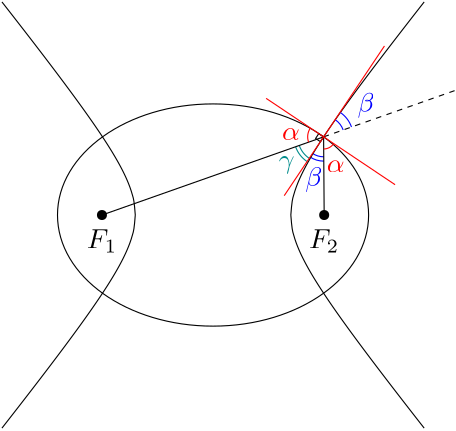 <?xml version="1.0"?>
<!DOCTYPE ipe SYSTEM "ipe.dtd">
<ipe version="70218" creator="Ipe 7.2.27">
<info created="D:20220814115213" modified="D:20230717015157"/>
<ipestyle name="basic">
<symbol name="arrow/arc(spx)">
<path stroke="sym-stroke" fill="sym-stroke" pen="sym-pen">
0 0 m
-1 0.333 l
-1 -0.333 l
h
</path>
</symbol>
<symbol name="arrow/farc(spx)">
<path stroke="sym-stroke" fill="white" pen="sym-pen">
0 0 m
-1 0.333 l
-1 -0.333 l
h
</path>
</symbol>
<symbol name="arrow/ptarc(spx)">
<path stroke="sym-stroke" fill="sym-stroke" pen="sym-pen">
0 0 m
-1 0.333 l
-0.8 0 l
-1 -0.333 l
h
</path>
</symbol>
<symbol name="arrow/fptarc(spx)">
<path stroke="sym-stroke" fill="white" pen="sym-pen">
0 0 m
-1 0.333 l
-0.8 0 l
-1 -0.333 l
h
</path>
</symbol>
<symbol name="mark/circle(sx)" transformations="translations">
<path fill="sym-stroke">
0.6 0 0 0.6 0 0 e
0.4 0 0 0.4 0 0 e
</path>
</symbol>
<symbol name="mark/disk(sx)" transformations="translations">
<path fill="sym-stroke">
0.6 0 0 0.6 0 0 e
</path>
</symbol>
<symbol name="mark/fdisk(sfx)" transformations="translations">
<group>
<path fill="sym-fill">
0.5 0 0 0.5 0 0 e
</path>
<path fill="sym-stroke" fillrule="eofill">
0.6 0 0 0.6 0 0 e
0.4 0 0 0.4 0 0 e
</path>
</group>
</symbol>
<symbol name="mark/box(sx)" transformations="translations">
<path fill="sym-stroke" fillrule="eofill">
-0.6 -0.6 m
0.6 -0.6 l
0.6 0.6 l
-0.6 0.6 l
h
-0.4 -0.4 m
0.4 -0.4 l
0.4 0.4 l
-0.4 0.4 l
h
</path>
</symbol>
<symbol name="mark/square(sx)" transformations="translations">
<path fill="sym-stroke">
-0.6 -0.6 m
0.6 -0.6 l
0.6 0.6 l
-0.6 0.6 l
h
</path>
</symbol>
<symbol name="mark/fsquare(sfx)" transformations="translations">
<group>
<path fill="sym-fill">
-0.5 -0.5 m
0.5 -0.5 l
0.5 0.5 l
-0.5 0.5 l
h
</path>
<path fill="sym-stroke" fillrule="eofill">
-0.6 -0.6 m
0.6 -0.6 l
0.6 0.6 l
-0.6 0.6 l
h
-0.4 -0.4 m
0.4 -0.4 l
0.4 0.4 l
-0.4 0.4 l
h
</path>
</group>
</symbol>
<symbol name="mark/cross(sx)" transformations="translations">
<group>
<path fill="sym-stroke">
-0.43 -0.57 m
0.57 0.43 l
0.43 0.57 l
-0.57 -0.43 l
h
</path>
<path fill="sym-stroke">
-0.43 0.57 m
0.57 -0.43 l
0.43 -0.57 l
-0.57 0.43 l
h
</path>
</group>
</symbol>
<symbol name="arrow/fnormal(spx)">
<path stroke="sym-stroke" fill="white" pen="sym-pen">
0 0 m
-1 0.333 l
-1 -0.333 l
h
</path>
</symbol>
<symbol name="arrow/pointed(spx)">
<path stroke="sym-stroke" fill="sym-stroke" pen="sym-pen">
0 0 m
-1 0.333 l
-0.8 0 l
-1 -0.333 l
h
</path>
</symbol>
<symbol name="arrow/fpointed(spx)">
<path stroke="sym-stroke" fill="white" pen="sym-pen">
0 0 m
-1 0.333 l
-0.8 0 l
-1 -0.333 l
h
</path>
</symbol>
<symbol name="arrow/linear(spx)">
<path stroke="sym-stroke" pen="sym-pen">
-1 0.333 m
0 0 l
-1 -0.333 l
</path>
</symbol>
<symbol name="arrow/fdouble(spx)">
<path stroke="sym-stroke" fill="white" pen="sym-pen">
0 0 m
-1 0.333 l
-1 -0.333 l
h
-1 0 m
-2 0.333 l
-2 -0.333 l
h
</path>
</symbol>
<symbol name="arrow/double(spx)">
<path stroke="sym-stroke" fill="sym-stroke" pen="sym-pen">
0 0 m
-1 0.333 l
-1 -0.333 l
h
-1 0 m
-2 0.333 l
-2 -0.333 l
h
</path>
</symbol>
<symbol name="arrow/mid-normal(spx)">
<path stroke="sym-stroke" fill="sym-stroke" pen="sym-pen">
0.5 0 m
-0.5 0.333 l
-0.5 -0.333 l
h
</path>
</symbol>
<symbol name="arrow/mid-fnormal(spx)">
<path stroke="sym-stroke" fill="white" pen="sym-pen">
0.5 0 m
-0.5 0.333 l
-0.5 -0.333 l
h
</path>
</symbol>
<symbol name="arrow/mid-pointed(spx)">
<path stroke="sym-stroke" fill="sym-stroke" pen="sym-pen">
0.5 0 m
-0.5 0.333 l
-0.3 0 l
-0.5 -0.333 l
h
</path>
</symbol>
<symbol name="arrow/mid-fpointed(spx)">
<path stroke="sym-stroke" fill="white" pen="sym-pen">
0.5 0 m
-0.5 0.333 l
-0.3 0 l
-0.5 -0.333 l
h
</path>
</symbol>
<symbol name="arrow/mid-double(spx)">
<path stroke="sym-stroke" fill="sym-stroke" pen="sym-pen">
1 0 m
0 0.333 l
0 -0.333 l
h
0 0 m
-1 0.333 l
-1 -0.333 l
h
</path>
</symbol>
<symbol name="arrow/mid-fdouble(spx)">
<path stroke="sym-stroke" fill="white" pen="sym-pen">
1 0 m
0 0.333 l
0 -0.333 l
h
0 0 m
-1 0.333 l
-1 -0.333 l
h
</path>
</symbol>
<anglesize name="22.5 deg" value="22.5"/>
<anglesize name="30 deg" value="30"/>
<anglesize name="45 deg" value="45"/>
<anglesize name="60 deg" value="60"/>
<anglesize name="90 deg" value="90"/>
<arrowsize name="large" value="10"/>
<arrowsize name="small" value="5"/>
<arrowsize name="tiny" value="3"/>
<color name="blue" value="0 0 1"/>
<color name="brown" value="0.647 0.165 0.165"/>
<color name="darkblue" value="0 0 0.545"/>
<color name="darkcyan" value="0 0.545 0.545"/>
<color name="darkgray" value="0.663"/>
<color name="darkgreen" value="0 0.392 0"/>
<color name="darkmagenta" value="0.545 0 0.545"/>
<color name="darkorange" value="1 0.549 0"/>
<color name="darkred" value="0.545 0 0"/>
<color name="gold" value="1 0.843 0"/>
<color name="gray" value="0.745"/>
<color name="green" value="0 1 0"/>
<color name="lightblue" value="0.678 0.847 0.902"/>
<color name="lightcyan" value="0.878 1 1"/>
<color name="lightgray" value="0.827"/>
<color name="lightgreen" value="0.565 0.933 0.565"/>
<color name="lightyellow" value="1 1 0.878"/>
<color name="navy" value="0 0 0.502"/>
<color name="orange" value="1 0.647 0"/>
<color name="pink" value="1 0.753 0.796"/>
<color name="purple" value="0.627 0.125 0.941"/>
<color name="red" value="1 0 0"/>
<color name="seagreen" value="0.18 0.545 0.341"/>
<color name="turquoise" value="0.251 0.878 0.816"/>
<color name="violet" value="0.933 0.51 0.933"/>
<color name="yellow" value="1 1 0"/>
<dashstyle name="dash dot dotted" value="[4 2 1 2 1 2] 0"/>
<dashstyle name="dash dotted" value="[4 2 1 2] 0"/>
<dashstyle name="dashed" value="[4] 0"/>
<dashstyle name="dotted" value="[1 3] 0"/>
<gridsize name="10 pts (~3.5 mm)" value="10"/>
<gridsize name="14 pts (~5 mm)" value="14"/>
<gridsize name="16 pts (~6 mm)" value="16"/>
<gridsize name="20 pts (~7 mm)" value="20"/>
<gridsize name="28 pts (~10 mm)" value="28"/>
<gridsize name="32 pts (~12 mm)" value="32"/>
<gridsize name="4 pts" value="4"/>
<gridsize name="56 pts (~20 mm)" value="56"/>
<gridsize name="8 pts (~3 mm)" value="8"/>
<opacity name="10%" value="0.1"/>
<opacity name="30%" value="0.3"/>
<opacity name="50%" value="0.5"/>
<opacity name="75%" value="0.75"/>
<pen name="fat" value="1.2"/>
<pen name="heavier" value="0.8"/>
<pen name="ultrafat" value="2"/>
<symbolsize name="large" value="5"/>
<symbolsize name="small" value="2"/>
<symbolsize name="tiny" value="1.1"/>
<textsize name="Huge" value="\Huge"/>
<textsize name="LARGE" value="\LARGE"/>
<textsize name="Large" value="\Large"/>
<textsize name="footnote" value="\footnotesize"/>
<textsize name="huge" value="\huge"/>
<textsize name="large" value="\large"/>
<textsize name="small" value="\small"/>
<textsize name="tiny" value="\tiny"/>
<textstyle name="center" begin="\begin{center}" end="\end{center}"/>
<textstyle name="item" begin="\begin{itemize}\item{}" end="\end{itemize}"/>
<textstyle name="itemize" begin="\begin{itemize}" end="\end{itemize}"/>
<tiling name="falling" angle="-60" step="4" width="1"/>
<tiling name="rising" angle="30" step="4" width="1"/>
</ipestyle>
<ipestyle name="specific">
<symbol name="arrow/arc(spx)">
<path stroke="sym-stroke" fill="sym-stroke" pen="sym-pen">
0 0 m
-1 0.333 l
-1 -0.333 l
h
</path>
</symbol>
<symbol name="arrow/farc(spx)">
<path stroke="sym-stroke" fill="white" pen="sym-pen">
0 0 m
-1 0.333 l
-1 -0.333 l
h
</path>
</symbol>
<symbol name="arrow/ptarc(spx)">
<path stroke="sym-stroke" fill="sym-stroke" pen="sym-pen">
0 0 m
-1 0.333 l
-0.8 0 l
-1 -0.333 l
h
</path>
</symbol>
<symbol name="arrow/fptarc(spx)">
<path stroke="sym-stroke" fill="white" pen="sym-pen">
0 0 m
-1 0.333 l
-0.8 0 l
-1 -0.333 l
h
</path>
</symbol>
<symbol name="mark/circle(sx)" transformations="translations">
<path fill="sym-stroke">
0.6 0 0 0.6 0 0 e
0.4 0 0 0.4 0 0 e
</path>
</symbol>
<symbol name="mark/disk(sx)" transformations="translations">
<path fill="sym-stroke">
0.6 0 0 0.6 0 0 e
</path>
</symbol>
<symbol name="mark/fdisk(sfx)" transformations="translations">
<group>
<path fill="sym-fill">
0.5 0 0 0.5 0 0 e
</path>
<path fill="sym-stroke" fillrule="eofill">
0.6 0 0 0.6 0 0 e
0.4 0 0 0.4 0 0 e
</path>
</group>
</symbol>
<symbol name="mark/box(sx)" transformations="translations">
<path fill="sym-stroke" fillrule="eofill">
-0.6 -0.6 m
0.6 -0.6 l
0.6 0.6 l
-0.6 0.6 l
h
-0.4 -0.4 m
0.4 -0.4 l
0.4 0.4 l
-0.4 0.4 l
h
</path>
</symbol>
<symbol name="mark/square(sx)" transformations="translations">
<path fill="sym-stroke">
-0.6 -0.6 m
0.6 -0.6 l
0.6 0.6 l
-0.6 0.6 l
h
</path>
</symbol>
<symbol name="mark/fsquare(sfx)" transformations="translations">
<group>
<path fill="sym-fill">
-0.5 -0.5 m
0.5 -0.5 l
0.5 0.5 l
-0.5 0.5 l
h
</path>
<path fill="sym-stroke" fillrule="eofill">
-0.6 -0.6 m
0.6 -0.6 l
0.6 0.6 l
-0.6 0.6 l
h
-0.4 -0.4 m
0.4 -0.4 l
0.4 0.4 l
-0.4 0.4 l
h
</path>
</group>
</symbol>
<symbol name="mark/cross(sx)" transformations="translations">
<group>
<path fill="sym-stroke">
-0.43 -0.57 m
0.57 0.43 l
0.43 0.57 l
-0.57 -0.43 l
h
</path>
<path fill="sym-stroke">
-0.43 0.57 m
0.57 -0.43 l
0.43 -0.57 l
-0.57 0.43 l
h
</path>
</group>
</symbol>
<symbol name="arrow/fnormal(spx)">
<path stroke="sym-stroke" fill="white" pen="sym-pen">
0 0 m
-1 0.333 l
-1 -0.333 l
h
</path>
</symbol>
<symbol name="arrow/pointed(spx)">
<path stroke="sym-stroke" fill="sym-stroke" pen="sym-pen">
0 0 m
-1 0.333 l
-0.8 0 l
-1 -0.333 l
h
</path>
</symbol>
<symbol name="arrow/fpointed(spx)">
<path stroke="sym-stroke" fill="white" pen="sym-pen">
0 0 m
-1 0.333 l
-0.8 0 l
-1 -0.333 l
h
</path>
</symbol>
<symbol name="arrow/linear(spx)">
<path stroke="sym-stroke" pen="sym-pen">
-1 0.333 m
0 0 l
-1 -0.333 l
</path>
</symbol>
<symbol name="arrow/fdouble(spx)">
<path stroke="sym-stroke" fill="white" pen="sym-pen">
0 0 m
-1 0.333 l
-1 -0.333 l
h
-1 0 m
-2 0.333 l
-2 -0.333 l
h
</path>
</symbol>
<symbol name="arrow/double(spx)">
<path stroke="sym-stroke" fill="sym-stroke" pen="sym-pen">
0 0 m
-1 0.333 l
-1 -0.333 l
h
-1 0 m
-2 0.333 l
-2 -0.333 l
h
</path>
</symbol>
<symbol name="arrow/mid-normal(spx)">
<path stroke="sym-stroke" fill="sym-stroke" pen="sym-pen">
0.5 0 m
-0.5 0.333 l
-0.5 -0.333 l
h
</path>
</symbol>
<symbol name="arrow/mid-fnormal(spx)">
<path stroke="sym-stroke" fill="white" pen="sym-pen">
0.5 0 m
-0.5 0.333 l
-0.5 -0.333 l
h
</path>
</symbol>
<symbol name="arrow/mid-pointed(spx)">
<path stroke="sym-stroke" fill="sym-stroke" pen="sym-pen">
0.5 0 m
-0.5 0.333 l
-0.3 0 l
-0.5 -0.333 l
h
</path>
</symbol>
<symbol name="arrow/mid-fpointed(spx)">
<path stroke="sym-stroke" fill="white" pen="sym-pen">
0.5 0 m
-0.5 0.333 l
-0.3 0 l
-0.5 -0.333 l
h
</path>
</symbol>
<symbol name="arrow/mid-double(spx)">
<path stroke="sym-stroke" fill="sym-stroke" pen="sym-pen">
1 0 m
0 0.333 l
0 -0.333 l
h
0 0 m
-1 0.333 l
-1 -0.333 l
h
</path>
</symbol>
<symbol name="arrow/mid-fdouble(spx)">
<path stroke="sym-stroke" fill="white" pen="sym-pen">
1 0 m
0 0.333 l
0 -0.333 l
h
0 0 m
-1 0.333 l
-1 -0.333 l
h
</path>
</symbol>
<anglesize name="22.5 deg" value="22.5"/>
<anglesize name="30 deg" value="30"/>
<anglesize name="45 deg" value="45"/>
<anglesize name="60 deg" value="60"/>
<anglesize name="90 deg" value="90"/>
<arrowsize name="large" value="10"/>
<arrowsize name="small" value="5"/>
<arrowsize name="tiny" value="3"/>
<color name="blue" value="0 0 1"/>
<color name="brown" value="0.647 0.165 0.165"/>
<color name="darkblue" value="0 0 0.545"/>
<color name="darkcyan" value="0 0.545 0.545"/>
<color name="darkgray" value="0.663"/>
<color name="darkgreen" value="0 0.392 0"/>
<color name="darkmagenta" value="0.545 0 0.545"/>
<color name="darkorange" value="1 0.549 0"/>
<color name="darkred" value="0.545 0 0"/>
<color name="gold" value="1 0.843 0"/>
<color name="gray" value="0.745"/>
<color name="green" value="0 1 0"/>
<color name="lightblue" value="0.678 0.847 0.902"/>
<color name="lightcyan" value="0.878 1 1"/>
<color name="lightgray" value="0.827"/>
<color name="lightgreen" value="0.565 0.933 0.565"/>
<color name="lightyellow" value="1 1 0.878"/>
<color name="navy" value="0 0 0.502"/>
<color name="orange" value="1 0.647 0"/>
<color name="pink" value="1 0.753 0.796"/>
<color name="purple" value="0.627 0.125 0.941"/>
<color name="red" value="1 0 0"/>
<color name="seagreen" value="0.18 0.545 0.341"/>
<color name="turquoise" value="0.251 0.878 0.816"/>
<color name="violet" value="0.933 0.51 0.933"/>
<color name="yellow" value="1 1 0"/>
<dashstyle name="dash dot dotted" value="[4 2 1 2 1 2] 0"/>
<dashstyle name="dash dotted" value="[4 2 1 2] 0"/>
<dashstyle name="dashed hfq" value="[2] 0"/>
<dashstyle name="dashed" value="[4] 0"/>
<dashstyle name="dotted" value="[1 3] 0"/>
<gridsize name="1 pts" value="1"/>
<gridsize name="10 pts (~3.5 mm)" value="10"/>
<gridsize name="14 pts (~5 mm)" value="14"/>
<gridsize name="16 pts (~6 mm)" value="16"/>
<gridsize name="2 pts" value="2"/>
<gridsize name="20 pts (~7 mm)" value="20"/>
<gridsize name="28 pts (~10 mm)" value="28"/>
<gridsize name="32 pts (~12 mm)" value="32"/>
<gridsize name="4 pts" value="4"/>
<gridsize name="56 pts (~20 mm)" value="56"/>
<gridsize name="8 pts (~3 mm)" value="8"/>
<opacity name="10%" value="0.1"/>
<opacity name="30%" value="0.3"/>
<opacity name="50%" value="0.5"/>
<opacity name="75%" value="0.75"/>
<pen name="fat" value="1.2"/>
<pen name="heavier" value="0.8"/>
<pen name="ultrafat" value="2"/>
<symbolsize name="large" value="5"/>
<symbolsize name="small" value="2"/>
<symbolsize name="tiny" value="1.1"/>
<textsize name="Huge" value="\Huge"/>
<textsize name="LARGE" value="\LARGE"/>
<textsize name="Large" value="\Large"/>
<textsize name="footnote" value="\footnotesize"/>
<textsize name="huge" value="\huge"/>
<textsize name="large" value="\large"/>
<textsize name="small" value="\small"/>
<textsize name="tiny" value="\tiny"/>
<textstyle name="center" begin="\begin{center}" end="\end{center}"/>
<textstyle name="item" begin="\begin{itemize}\item{}" end="\end{itemize}"/>
<textstyle name="itemize" begin="\begin{itemize}" end="\end{itemize}"/>
<preamble>
\usepackage{amsfonts, amsmath, amsthm, amssymb, mathtools}\DeclareMathSymbol{\shortminus}{\mathbin}{AMSa}{&quot;39}

</preamble>
<tiling name="falling" angle="-60" step="4" width="1"/>
<tiling name="rising" angle="30" step="4" width="1"/>
<tiling name="rising-2" angle="45" step="4" width="0.1"/>
<tiling name="falling-2" angle="-45" step="4" width="0.1"/>
<tiling name="vertical" angle="90" step="4" width="0.3"/>
<tiling name="horizontal" angle="0" step="4" width="0.3"/>
<tiling name="falling-3" angle="-45" step="2" width="0.5"/>
<tiling name="rising-3" angle="45" step="2" width="0.5"/>
<tiling name="rising-4" angle="45" step="4" width="0.2"/>
<tiling name="falling-4" angle="-45" step="4" width="0.2"/>
</ipestyle>
<page>
<layer name="alpha"/>
<view layers="alpha" active="alpha"/>
<path layer="alpha" stroke="darkcyan">
223.032 617.051 m
9.2912 0 0 9.2912 231.796 620.137 226.624 612.418 a
</path>
<path stroke="darkcyan">
221.711 616.585 m
10.6952 0 0 10.6952 231.799 620.14 225.846 611.255 a
</path>
<text matrix="1 0 0 1 -1.63312 -0.863883" transformations="translations" pos="217.254 609.791" stroke="darkcyan" type="label" width="5.711" height="4.297" depth="1.93" valign="baseline" style="math">\gamma</text>
<path matrix="0.372685 0 0 0.37274 175.15 399.478" stroke="black" dash="dashed hfq">
152 592 m
279.206 636.862 l
</path>
<path stroke="blue">
226.937 612.885 m
8.733 0 0 8.733 231.796 620.142 231.859 611.409 a
</path>
<path stroke="blue">
227.803 614.178 m
7.1736 0 0 7.1736 231.796 620.137 231.848 612.963 a
</path>
<use name="mark/disk(sx)" pos="152 592" size="normal" stroke="black"/>
<use name="mark/disk(sx)" pos="232 592" size="normal" stroke="black"/>
<path matrix="0.875 0 0 0.625 24 222" stroke="black">
64 0 0 64 192 592 e
</path>
<text matrix="1 0 0 1 -5.438 -4" transformations="translations" pos="152 584" stroke="black" type="label" width="10.876" height="6.812" depth="1.49" valign="baseline" style="math">F_1</text>
<text matrix="1 0 0 1 -5.438 0" transformations="translations" pos="232 580" stroke="black" type="label" width="10.876" height="6.812" depth="1.49" valign="baseline" style="math">F_2</text>
<path matrix="1 0 0 1 12 -0.774395" stroke="black">
208 592.774 m
208.162 594.987
208.323 596.624
208.485 597.687 c
208.646 598.75
208.808 599.238
208.97 599.774 c
209.131 600.309
209.293 600.892
209.455 601.41 c
209.616 601.927
209.778 602.38
209.939 602.818 c
210.101 603.255
210.263 603.678
210.424 604.083 c
210.586 604.488
210.747 604.874
210.909 605.249 c
211.071 605.624
211.232 605.988
211.394 606.342 c
211.556 606.696
211.717 607.041
211.879 607.378 c
212.04 607.715
212.202 608.044
212.364 608.368 c
212.525 608.691
212.687 609.009
212.848 609.321 c
213.01 609.633
213.172 609.94
213.333 610.242 c
213.495 610.544
213.657 610.843
213.818 611.137 c
213.98 611.431
214.141 611.722
214.303 612.009 c
214.465 612.296
214.626 612.58
214.788 612.861 c
214.949 613.142
215.111 613.42
215.273 613.695 c
215.434 613.971
215.596 614.244
215.758 614.514 c
215.919 614.785
216.081 615.053
216.242 615.32 c
216.404 615.586
216.566 615.85
216.727 616.113 c
216.889 616.375
217.051 616.636
217.212 616.894 c
217.374 617.153
217.535 617.41
217.697 617.666 c
217.859 617.922
218.02 618.176
218.182 618.429 c
218.343 618.681
218.505 618.933
218.667 619.183 c
218.828 619.433
218.99 619.682
219.152 619.929 c
219.313 620.177
219.475 620.424
219.636 620.669 c
219.798 620.914
219.96 621.159
220.121 621.402 c
220.283 621.645
220.444 621.887
220.606 622.129 c
220.768 622.37
220.929 622.61
221.091 622.85 c
221.253 623.09
221.414 623.328
221.576 623.566 c
221.737 623.804
221.899 624.041
222.061 624.277 c
222.222 624.514
222.384 624.749
222.545 624.984 c
222.707 625.219
222.869 625.453
223.03 625.687 c
223.192 625.92
223.354 626.153
223.515 626.385 c
223.677 626.617
223.838 626.849
224 627.08 c
224.162 627.311
224.323 627.542
224.485 627.771 c
224.646 628.001
224.808 628.231
224.97 628.459 c
225.131 628.688
225.293 628.917
225.455 629.144 c
225.616 629.372
225.778 629.599
225.939 629.826 c
226.101 630.053
226.263 630.28
226.424 630.506 c
226.586 630.732
226.747 630.957
226.909 631.182 c
227.071 631.407
227.232 631.632
227.394 631.856 c
227.556 632.08
227.717 632.304
227.879 632.528 c
228.04 632.751
228.202 632.975
228.364 633.197 c
228.525 633.42
228.687 633.643
228.848 633.865 c
229.01 634.087
229.172 634.309
229.333 634.53 c
229.495 634.751
229.657 634.972
229.818 635.193 c
229.98 635.414
230.141 635.635
230.303 635.855 c
230.465 636.075
230.626 636.295
230.788 636.514 c
230.949 636.734
231.111 636.953
231.273 637.173 c
231.434 637.392
231.596 637.61
231.758 637.829 c
231.919 638.047
232.081 638.266
232.242 638.484 c
232.404 638.702
232.566 638.92
232.727 639.137 c
232.889 639.355
233.051 639.572
233.212 639.789 c
233.374 640.006
233.535 640.223
233.697 640.44 c
233.859 640.656
234.02 640.873
234.182 641.089 c
234.343 641.305
234.505 641.521
234.667 641.737 c
234.828 641.953
234.99 642.169
235.152 642.384 c
235.313 642.599
235.475 642.815
235.636 643.03 c
235.798 643.245
235.96 643.46
236.121 643.674 c
236.283 643.889
236.444 644.103
236.606 644.318 c
236.768 644.532
236.929 644.746
237.091 644.96 c
237.253 645.174
237.414 645.388
237.576 645.602 c
237.737 645.815
237.899 646.029
238.061 646.242 c
238.222 646.456
238.384 646.669
238.545 646.882 c
238.707 647.095
238.869 647.308
239.03 647.521 c
239.192 647.733
239.354 647.946
239.515 648.158 c
239.677 648.371
239.838 648.583
240 648.795 c
240.162 649.008
240.323 649.22
240.485 649.432 c
240.646 649.643
240.808 649.855
240.97 650.067 c
241.131 650.279
241.293 650.49
241.455 650.702 c
241.616 650.913
241.778 651.124
241.939 651.336 c
242.101 651.547
242.263 651.758
242.424 651.969 c
242.586 652.18
242.747 652.391
242.909 652.601 c
243.071 652.812
243.232 653.023
243.394 653.233 c
243.556 653.444
243.717 653.654
243.879 653.865 c
244.04 654.075
244.202 654.285
244.364 654.495 c
244.525 654.705
244.687 654.915
244.848 655.125 c
245.01 655.335
245.172 655.545
245.333 655.755 c
245.495 655.964
245.657 656.174
245.818 656.384 c
245.98 656.593
246.141 656.803
246.303 657.012 c
246.465 657.221
246.626 657.431
246.788 657.64 c
246.949 657.849
247.111 658.058
247.273 658.267 c
247.434 658.476
247.596 658.685
247.758 658.894 c
247.919 659.103
248.081 659.311
248.242 659.52 c
248.404 659.729
248.566 659.937
248.727 660.146 c
248.889 660.355
249.051 660.563
249.212 660.771 c
249.374 660.98
249.535 661.188
249.697 661.396 c
249.859 661.605
250.02 661.813
250.182 662.021 c
250.343 662.229
250.505 662.437
250.667 662.645 c
250.828 662.853
250.99 663.061
251.152 663.268 c
251.313 663.476
251.475 663.684
251.636 663.892 c
251.798 664.099
251.96 664.307
252.121 664.515 c
252.283 664.722
252.444 664.93
252.606 665.137 c
252.768 665.344
252.929 665.552
253.091 665.759 c
253.253 665.966
253.414 666.174
253.576 666.381 c
253.737 666.588
253.899 666.795
254.061 667.002 c
254.222 667.209
254.384 667.416
254.545 667.623 c
254.707 667.83
254.869 668.037
255.03 668.244 c
255.192 668.451
255.354 668.657
255.515 668.864 c
255.677 669.071
255.838 669.278
256 669.484 c
208 592.774 m
208.162 590.562
208.323 588.925
208.485 587.862 c
208.646 586.799
208.808 586.31
208.97 585.775 c
209.131 585.24
209.293 584.657
209.455 584.139 c
209.616 583.621
209.778 583.169
209.939 582.731 c
210.101 582.294
210.263 581.871
210.424 581.466 c
210.586 581.061
210.747 580.675
210.909 580.3 c
211.071 579.925
211.232 579.561
211.394 579.207 c
211.556 578.853
211.717 578.508
211.879 578.171 c
212.04 577.834
212.202 577.504
212.364 577.181 c
212.525 576.857
212.687 576.54
212.848 576.228 c
213.01 575.916
213.172 575.609
213.333 575.307 c
213.495 575.004
213.657 574.706
213.818 574.412 c
213.98 574.118
214.141 573.827
214.303 573.54 c
214.465 573.253
214.626 572.969
214.788 572.688 c
214.949 572.407
215.111 572.129
215.273 571.854 c
215.434 571.578
215.596 571.305
215.758 571.034 c
215.919 570.764
216.081 570.495
216.242 570.229 c
216.404 569.963
216.566 569.699
216.727 569.436 c
216.889 569.174
217.051 568.913
217.212 568.654 c
217.374 568.395
217.535 568.138
217.697 567.883 c
217.859 567.627
218.02 567.373
218.182 567.12 c
218.343 566.867
218.505 566.616
218.667 566.366 c
218.828 566.116
218.99 565.867
219.152 565.619 c
219.313 565.372
219.475 565.125
219.636 564.88 c
219.798 564.635
219.96 564.39
220.121 564.147 c
220.283 563.904
220.444 563.661
220.606 563.42 c
220.768 563.179
220.929 562.938
221.091 562.699 c
221.253 562.459
221.414 562.221
221.576 561.983 c
221.737 561.745
221.899 561.508
222.061 561.271 c
222.222 561.035
222.384 560.799
222.545 560.565 c
222.707 560.33
222.869 560.096
223.03 559.862 c
223.192 559.629
223.354 559.396
223.515 559.164 c
223.677 558.931
223.838 558.7
224 558.469 c
224.162 558.238
224.323 558.007
224.485 557.777 c
224.646 557.547
224.808 557.318
224.97 557.089 c
225.131 556.861
225.293 556.632
225.455 556.404 c
225.616 556.177
225.778 555.949
225.939 555.722 c
226.101 555.496
226.263 555.269
226.424 555.043 c
226.586 554.817
226.747 554.592
226.909 554.367 c
227.071 554.142
227.232 553.917
227.394 553.693 c
227.556 553.468
227.717 553.244
227.879 553.021 c
228.04 552.797
228.202 552.574
228.364 552.351 c
228.525 552.129
228.687 551.906
228.848 551.684 c
229.01 551.462
229.172 551.24
229.333 551.019 c
229.495 550.797
229.657 550.576
229.818 550.355 c
229.98 550.135
230.141 549.914
230.303 549.694 c
230.465 549.474
230.626 549.254
230.788 549.034 c
230.949 548.815
231.111 548.595
231.273 548.376 c
231.434 548.157
231.596 547.938
231.758 547.72 c
231.919 547.501
232.081 547.283
232.242 547.065 c
232.404 546.847
232.566 546.629
232.727 546.412 c
232.889 546.194
233.051 545.977
233.212 545.76 c
233.374 545.543
233.535 545.326
233.697 545.109 c
233.859 544.892
234.02 544.676
234.182 544.46 c
234.343 544.243
234.505 544.027
234.667 543.812 c
234.828 543.596
234.99 543.38
235.152 543.165 c
235.313 542.949
235.475 542.734
235.636 542.519 c
235.798 542.304
235.96 542.089
236.121 541.875 c
236.283 541.66
236.444 541.445
236.606 541.231 c
236.768 541.017
236.929 540.803
237.091 540.589 c
237.253 540.375
237.414 540.161
237.576 539.947 c
237.737 539.733
237.899 539.52
238.061 539.307 c
238.222 539.093
238.384 538.88
238.545 538.667 c
238.707 538.454
238.869 538.241
239.03 538.028 c
239.192 537.816
239.354 537.603
239.515 537.39 c
239.677 537.178
239.838 536.966
240 536.753 c
240.162 536.541
240.323 536.329
240.485 536.117 c
240.646 535.905
240.808 535.693
240.97 535.482 c
241.131 535.27
241.293 535.059
241.455 534.847 c
241.616 534.636
241.778 534.424
241.939 534.213 c
242.101 534.002
242.263 533.791
242.424 533.58 c
242.586 533.369
242.747 533.158
242.909 532.947 c
243.071 532.737
243.232 532.526
243.394 532.315 c
243.556 532.105
243.717 531.895
243.879 531.684 c
244.04 531.474
244.202 531.264
244.364 531.054 c
244.525 530.843
244.687 530.633
244.848 530.424 c
245.01 530.214
245.172 530.004
245.333 529.794 c
245.495 529.584
245.657 529.375
245.818 529.165 c
245.98 528.956
246.141 528.746
246.303 528.537 c
246.465 528.327
246.626 528.118
246.788 527.909 c
246.949 527.7
247.111 527.491
247.273 527.282 c
247.434 527.073
247.596 526.864
247.758 526.655 c
247.919 526.446
248.081 526.237
248.242 526.029 c
248.404 525.82
248.566 525.611
248.727 525.403 c
248.889 525.194
249.051 524.986
249.212 524.777 c
249.374 524.569
249.535 524.361
249.697 524.153 c
249.859 523.944
250.02 523.736
250.182 523.528 c
250.343 523.32
250.505 523.112
250.667 522.904 c
250.828 522.696
250.99 522.488
251.152 522.28 c
251.313 522.073
251.475 521.865
251.636 521.657 c
251.798 521.449
251.96 521.242
252.121 521.034 c
252.283 520.827
252.444 520.619
252.606 520.412 c
252.768 520.204
252.929 519.997
253.091 519.79 c
253.253 519.582
253.414 519.375
253.576 519.168 c
253.737 518.961
253.899 518.754
254.061 518.547 c
254.222 518.34
254.384 518.133
254.545 517.926 c
254.707 517.719
254.869 517.512
255.03 517.305 c
255.192 517.098
255.354 516.891
255.515 516.685 c
255.677 516.478
255.838 516.271
256 516.065 c
</path>
<path matrix="1 0 0 1 -12 -0.774397" stroke="black">
128 516.065 m
128.162 516.271
128.323 516.478
128.485 516.685 c
128.646 516.891
128.808 517.098
128.97 517.305 c
129.131 517.512
129.293 517.719
129.455 517.926 c
129.616 518.133
129.778 518.34
129.939 518.547 c
130.101 518.754
130.263 518.961
130.424 519.168 c
130.586 519.375
130.747 519.582
130.909 519.79 c
131.071 519.997
131.232 520.204
131.394 520.412 c
131.556 520.619
131.717 520.827
131.879 521.034 c
132.04 521.242
132.202 521.449
132.364 521.657 c
132.525 521.865
132.687 522.073
132.848 522.28 c
133.01 522.488
133.172 522.696
133.333 522.904 c
133.495 523.112
133.657 523.32
133.818 523.528 c
133.98 523.736
134.141 523.944
134.303 524.153 c
134.465 524.361
134.626 524.569
134.788 524.777 c
134.949 524.986
135.111 525.194
135.273 525.403 c
135.434 525.611
135.596 525.82
135.758 526.029 c
135.919 526.237
136.081 526.446
136.242 526.655 c
136.404 526.864
136.566 527.073
136.727 527.282 c
136.889 527.491
137.051 527.7
137.212 527.909 c
137.374 528.118
137.535 528.327
137.697 528.537 c
137.859 528.746
138.02 528.956
138.182 529.165 c
138.343 529.375
138.505 529.584
138.667 529.794 c
138.828 530.004
138.99 530.214
139.152 530.424 c
139.313 530.633
139.475 530.843
139.636 531.054 c
139.798 531.264
139.96 531.474
140.121 531.684 c
140.283 531.895
140.444 532.105
140.606 532.315 c
140.768 532.526
140.929 532.737
141.091 532.947 c
141.253 533.158
141.414 533.369
141.576 533.58 c
141.737 533.791
141.899 534.002
142.061 534.213 c
142.222 534.424
142.384 534.636
142.545 534.847 c
142.707 535.059
142.869 535.27
143.03 535.482 c
143.192 535.693
143.354 535.905
143.515 536.117 c
143.677 536.329
143.838 536.541
144 536.753 c
144.162 536.966
144.323 537.178
144.485 537.39 c
144.646 537.603
144.808 537.816
144.97 538.028 c
145.131 538.241
145.293 538.454
145.455 538.667 c
145.616 538.88
145.778 539.093
145.939 539.307 c
146.101 539.52
146.263 539.733
146.424 539.947 c
146.586 540.161
146.747 540.375
146.909 540.589 c
147.071 540.803
147.232 541.017
147.394 541.231 c
147.556 541.445
147.717 541.66
147.879 541.875 c
148.04 542.089
148.202 542.304
148.364 542.519 c
148.525 542.734
148.687 542.949
148.848 543.165 c
149.01 543.38
149.172 543.596
149.333 543.812 c
149.495 544.027
149.657 544.243
149.818 544.46 c
149.98 544.676
150.141 544.892
150.303 545.109 c
150.465 545.326
150.626 545.543
150.788 545.76 c
150.949 545.977
151.111 546.194
151.273 546.412 c
151.434 546.629
151.596 546.847
151.758 547.065 c
151.919 547.283
152.081 547.501
152.242 547.72 c
152.404 547.938
152.566 548.157
152.727 548.376 c
152.889 548.595
153.051 548.815
153.212 549.034 c
153.374 549.254
153.535 549.474
153.697 549.694 c
153.859 549.914
154.02 550.135
154.182 550.355 c
154.343 550.576
154.505 550.797
154.667 551.019 c
154.828 551.24
154.99 551.462
155.152 551.684 c
155.313 551.906
155.475 552.129
155.636 552.351 c
155.798 552.574
155.96 552.797
156.121 553.021 c
156.283 553.244
156.444 553.468
156.606 553.693 c
156.768 553.917
156.929 554.142
157.091 554.367 c
157.253 554.592
157.414 554.817
157.576 555.043 c
157.737 555.269
157.899 555.496
158.061 555.722 c
158.222 555.949
158.384 556.177
158.545 556.404 c
158.707 556.632
158.869 556.861
159.03 557.089 c
159.192 557.318
159.354 557.547
159.515 557.777 c
159.677 558.007
159.838 558.238
160 558.469 c
160.162 558.7
160.323 558.931
160.485 559.164 c
160.646 559.396
160.808 559.629
160.97 559.862 c
161.131 560.096
161.293 560.33
161.455 560.565 c
161.616 560.799
161.778 561.035
161.939 561.271 c
162.101 561.508
162.263 561.745
162.424 561.983 c
162.586 562.221
162.747 562.459
162.909 562.699 c
163.071 562.938
163.232 563.179
163.394 563.42 c
163.556 563.661
163.717 563.904
163.879 564.147 c
164.04 564.39
164.202 564.635
164.364 564.88 c
164.525 565.125
164.687 565.372
164.848 565.619 c
165.01 565.867
165.172 566.116
165.333 566.366 c
165.495 566.616
165.657 566.867
165.818 567.12 c
165.98 567.373
166.141 567.627
166.303 567.883 c
166.465 568.138
166.626 568.395
166.788 568.654 c
166.949 568.913
167.111 569.174
167.273 569.436 c
167.434 569.699
167.596 569.963
167.758 570.229 c
167.919 570.495
168.081 570.764
168.242 571.034 c
168.404 571.305
168.566 571.578
168.727 571.854 c
168.889 572.129
169.051 572.407
169.212 572.688 c
169.374 572.969
169.535 573.253
169.697 573.54 c
169.859 573.827
170.02 574.118
170.182 574.412 c
170.343 574.706
170.505 575.004
170.667 575.307 c
170.828 575.609
170.99 575.916
171.152 576.228 c
171.313 576.54
171.475 576.857
171.636 577.181 c
171.798 577.504
171.96 577.834
172.121 578.171 c
172.283 578.508
172.444 578.853
172.606 579.207 c
172.768 579.561
172.929 579.925
173.091 580.3 c
173.253 580.675
173.414 581.061
173.576 581.466 c
173.737 581.871
173.899 582.294
174.061 582.731 c
174.222 583.169
174.384 583.621
174.545 584.139 c
174.707 584.657
174.869 585.24
175.03 585.775 c
175.192 586.31
175.354 586.799
175.515 587.862 c
175.677 588.925
175.838 590.562
176 592.774 c
128 669.484 m
128.162 669.278
128.323 669.071
128.485 668.864 c
128.646 668.657
128.808 668.451
128.97 668.244 c
129.131 668.037
129.293 667.83
129.455 667.623 c
129.616 667.416
129.778 667.209
129.939 667.002 c
130.101 666.795
130.263 666.588
130.424 666.381 c
130.586 666.174
130.747 665.966
130.909 665.759 c
131.071 665.552
131.232 665.344
131.394 665.137 c
131.556 664.93
131.717 664.722
131.879 664.515 c
132.04 664.307
132.202 664.099
132.364 663.892 c
132.525 663.684
132.687 663.476
132.848 663.268 c
133.01 663.061
133.172 662.853
133.333 662.645 c
133.495 662.437
133.657 662.229
133.818 662.021 c
133.98 661.813
134.141 661.605
134.303 661.396 c
134.465 661.188
134.626 660.98
134.788 660.771 c
134.949 660.563
135.111 660.355
135.273 660.146 c
135.434 659.937
135.596 659.729
135.758 659.52 c
135.919 659.311
136.081 659.103
136.242 658.894 c
136.404 658.685
136.566 658.476
136.727 658.267 c
136.889 658.058
137.051 657.849
137.212 657.64 c
137.374 657.431
137.535 657.221
137.697 657.012 c
137.859 656.803
138.02 656.593
138.182 656.384 c
138.343 656.174
138.505 655.964
138.667 655.755 c
138.828 655.545
138.99 655.335
139.152 655.125 c
139.313 654.915
139.475 654.705
139.636 654.495 c
139.798 654.285
139.96 654.075
140.121 653.865 c
140.283 653.654
140.444 653.444
140.606 653.233 c
140.768 653.023
140.929 652.812
141.091 652.601 c
141.253 652.391
141.414 652.18
141.576 651.969 c
141.737 651.758
141.899 651.547
142.061 651.336 c
142.222 651.124
142.384 650.913
142.545 650.702 c
142.707 650.49
142.869 650.279
143.03 650.067 c
143.192 649.855
143.354 649.643
143.515 649.432 c
143.677 649.22
143.838 649.008
144 648.795 c
144.162 648.583
144.323 648.371
144.485 648.158 c
144.646 647.946
144.808 647.733
144.97 647.521 c
145.131 647.308
145.293 647.095
145.455 646.882 c
145.616 646.669
145.778 646.456
145.939 646.242 c
146.101 646.029
146.263 645.815
146.424 645.602 c
146.586 645.388
146.747 645.174
146.909 644.96 c
147.071 644.746
147.232 644.532
147.394 644.318 c
147.556 644.103
147.717 643.889
147.879 643.674 c
148.04 643.46
148.202 643.245
148.364 643.03 c
148.525 642.815
148.687 642.599
148.848 642.384 c
149.01 642.169
149.172 641.953
149.333 641.737 c
149.495 641.521
149.657 641.305
149.818 641.089 c
149.98 640.873
150.141 640.656
150.303 640.44 c
150.465 640.223
150.626 640.006
150.788 639.789 c
150.949 639.572
151.111 639.355
151.273 639.137 c
151.434 638.92
151.596 638.702
151.758 638.484 c
151.919 638.266
152.081 638.047
152.242 637.829 c
152.404 637.61
152.566 637.392
152.727 637.173 c
152.889 636.953
153.051 636.734
153.212 636.514 c
153.374 636.295
153.535 636.075
153.697 635.855 c
153.859 635.635
154.02 635.414
154.182 635.193 c
154.343 634.972
154.505 634.751
154.667 634.53 c
154.828 634.309
154.99 634.087
155.152 633.865 c
155.313 633.643
155.475 633.42
155.636 633.197 c
155.798 632.975
155.96 632.751
156.121 632.528 c
156.283 632.304
156.444 632.08
156.606 631.856 c
156.768 631.632
156.929 631.407
157.091 631.182 c
157.253 630.957
157.414 630.732
157.576 630.506 c
157.737 630.28
157.899 630.053
158.061 629.826 c
158.222 629.599
158.384 629.372
158.545 629.144 c
158.707 628.917
158.869 628.688
159.03 628.459 c
159.192 628.231
159.354 628.001
159.515 627.771 c
159.677 627.542
159.838 627.311
160 627.08 c
160.162 626.849
160.323 626.617
160.485 626.385 c
160.646 626.153
160.808 625.92
160.97 625.687 c
161.131 625.453
161.293 625.219
161.455 624.984 c
161.616 624.749
161.778 624.514
161.939 624.277 c
162.101 624.041
162.263 623.804
162.424 623.566 c
162.586 623.328
162.747 623.09
162.909 622.85 c
163.071 622.61
163.232 622.37
163.394 622.129 c
163.556 621.887
163.717 621.645
163.879 621.402 c
164.04 621.159
164.202 620.914
164.364 620.669 c
164.525 620.424
164.687 620.177
164.848 619.929 c
165.01 619.682
165.172 619.433
165.333 619.183 c
165.495 618.933
165.657 618.681
165.818 618.429 c
165.98 618.176
166.141 617.922
166.303 617.666 c
166.465 617.41
166.626 617.153
166.788 616.894 c
166.949 616.636
167.111 616.375
167.273 616.113 c
167.434 615.85
167.596 615.586
167.758 615.32 c
167.919 615.053
168.081 614.785
168.242 614.514 c
168.404 614.244
168.566 613.971
168.727 613.695 c
168.889 613.42
169.051 613.142
169.212 612.861 c
169.374 612.58
169.535 612.296
169.697 612.009 c
169.859 611.722
170.02 611.431
170.182 611.137 c
170.343 610.843
170.505 610.544
170.667 610.242 c
170.828 609.94
170.99 609.633
171.152 609.321 c
171.313 609.009
171.475 608.691
171.636 608.368 c
171.798 608.044
171.96 607.715
172.121 607.378 c
172.283 607.041
172.444 606.696
172.606 606.342 c
172.768 605.988
172.929 605.624
173.091 605.249 c
173.253 604.874
173.414 604.488
173.576 604.083 c
173.737 603.678
173.899 603.255
174.061 602.818 c
174.222 602.38
174.384 601.927
174.545 601.41 c
174.707 600.892
174.869 600.309
175.03 599.774 c
175.192 599.238
175.354 598.75
175.515 597.687 c
175.677 596.624
175.838 594.987
176 592.774 c
</path>
<path stroke="black">
231.799 620.14 m
230.667 618.409 l
228.909 619.558 l
230.04 621.289 l
h
</path>
<path stroke="black">
152 592 m
231.796 620.142 l
232 592 l
</path>
<path matrix="1.06329 -1.0308 -1.0308 0.214013 637.49 714.22" stroke="red">
208.316 628.532 m
234.792 610.804 l
</path>
<path stroke="red">
226.387 618.234 m
5.73393 0 0 -5.73393 231.796 620.137 227.034 623.331 a
</path>
<path stroke="red">
235.43 617.709 m
4.36987 0 0 -4.36987 231.799 620.14 231.828 615.771 a
</path>
<text matrix="1 0 0 1 10.9561 -3.42377" transformations="translations" pos="205.845 622.448" stroke="red" type="label" width="6.41" height="4.289" depth="0" valign="baseline" style="math">\alpha</text>
<text matrix="1 0 0 1 27.1158 -15.0651" transformations="translations" pos="205.845 622.448" stroke="red" type="label" width="6.41" height="4.289" depth="0" valign="baseline" style="math">\alpha</text>
<text matrix="1 0 0 1 7.98082 -7.35617" transformations="translations" pos="217.254 609.791" stroke="blue" type="label" width="6.161" height="6.926" depth="1.93" valign="baseline" style="math">\beta</text>
<text matrix="1 0 0 1 26.7307 19.423" transformations="translations" pos="217.254 609.791" stroke="blue" type="label" width="6.161" height="6.926" depth="1.93" valign="baseline" style="math">\beta</text>
<path stroke="blue">
237.72 628.989 m
10.6471 0 0 -10.6471 231.796 620.142 241.838 623.681 a
</path>
<path stroke="blue">
236 626.306 m
7.46087 0 0 -7.46087 231.799 620.14 238.835 622.622 a
</path>
<path matrix="1 0 0 1 12 0" stroke="red">
205.617 598.966 m
241.702 652.858 l
</path>
</page>
</ipe>
